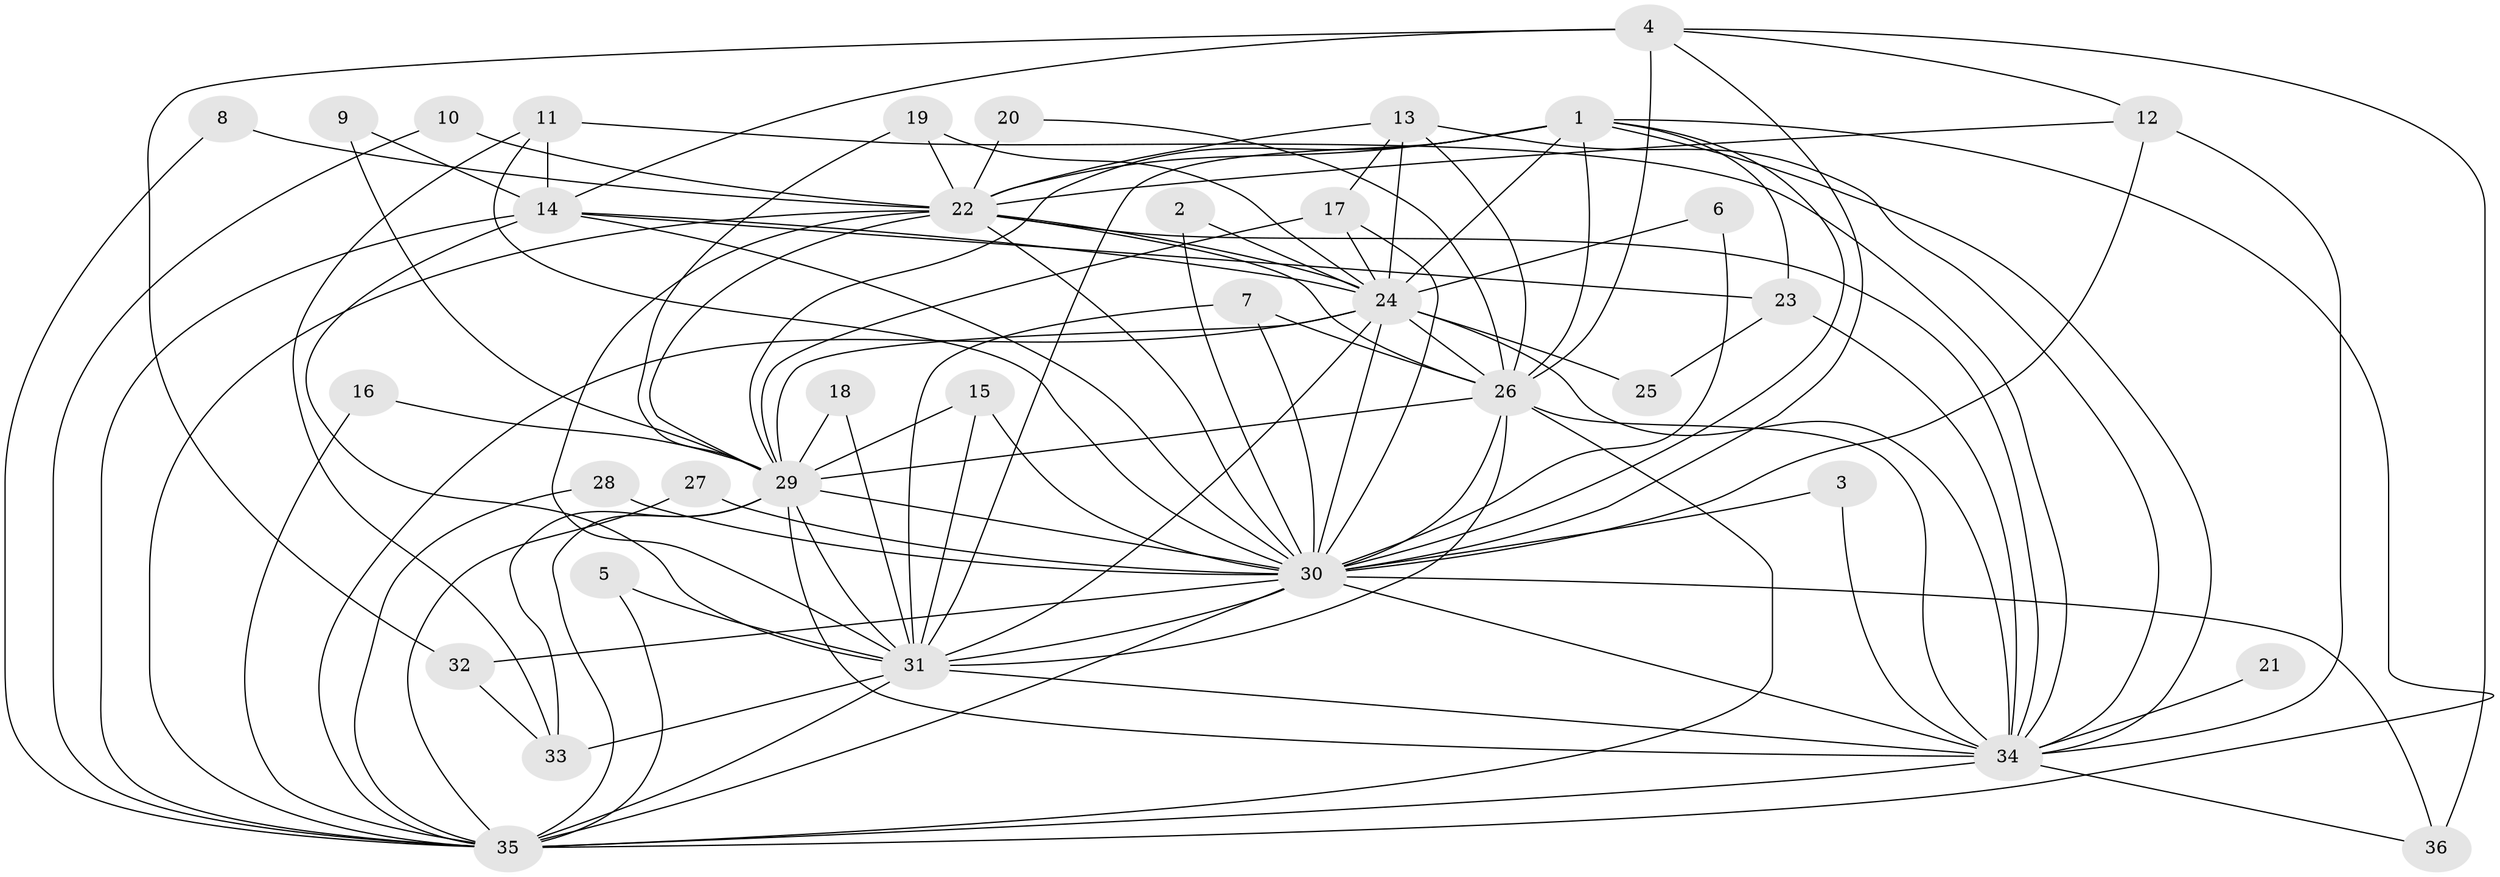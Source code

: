 // original degree distribution, {16: 0.028169014084507043, 18: 0.056338028169014086, 17: 0.014084507042253521, 20: 0.014084507042253521, 10: 0.014084507042253521, 21: 0.014084507042253521, 3: 0.22535211267605634, 2: 0.5070422535211268, 4: 0.08450704225352113, 7: 0.014084507042253521, 6: 0.014084507042253521, 5: 0.014084507042253521}
// Generated by graph-tools (version 1.1) at 2025/49/03/09/25 03:49:30]
// undirected, 36 vertices, 106 edges
graph export_dot {
graph [start="1"]
  node [color=gray90,style=filled];
  1;
  2;
  3;
  4;
  5;
  6;
  7;
  8;
  9;
  10;
  11;
  12;
  13;
  14;
  15;
  16;
  17;
  18;
  19;
  20;
  21;
  22;
  23;
  24;
  25;
  26;
  27;
  28;
  29;
  30;
  31;
  32;
  33;
  34;
  35;
  36;
  1 -- 22 [weight=1.0];
  1 -- 23 [weight=1.0];
  1 -- 24 [weight=1.0];
  1 -- 26 [weight=1.0];
  1 -- 29 [weight=1.0];
  1 -- 30 [weight=2.0];
  1 -- 31 [weight=1.0];
  1 -- 34 [weight=1.0];
  1 -- 35 [weight=1.0];
  2 -- 24 [weight=1.0];
  2 -- 30 [weight=1.0];
  3 -- 30 [weight=1.0];
  3 -- 34 [weight=1.0];
  4 -- 12 [weight=1.0];
  4 -- 14 [weight=2.0];
  4 -- 26 [weight=2.0];
  4 -- 30 [weight=2.0];
  4 -- 32 [weight=1.0];
  4 -- 36 [weight=1.0];
  5 -- 31 [weight=1.0];
  5 -- 35 [weight=1.0];
  6 -- 24 [weight=1.0];
  6 -- 30 [weight=1.0];
  7 -- 26 [weight=1.0];
  7 -- 30 [weight=1.0];
  7 -- 31 [weight=1.0];
  8 -- 22 [weight=1.0];
  8 -- 35 [weight=1.0];
  9 -- 14 [weight=1.0];
  9 -- 29 [weight=1.0];
  10 -- 22 [weight=1.0];
  10 -- 35 [weight=1.0];
  11 -- 14 [weight=1.0];
  11 -- 30 [weight=1.0];
  11 -- 33 [weight=1.0];
  11 -- 34 [weight=2.0];
  12 -- 22 [weight=1.0];
  12 -- 30 [weight=2.0];
  12 -- 34 [weight=1.0];
  13 -- 17 [weight=1.0];
  13 -- 22 [weight=1.0];
  13 -- 24 [weight=2.0];
  13 -- 26 [weight=1.0];
  13 -- 34 [weight=1.0];
  14 -- 23 [weight=1.0];
  14 -- 24 [weight=1.0];
  14 -- 30 [weight=1.0];
  14 -- 31 [weight=1.0];
  14 -- 35 [weight=1.0];
  15 -- 29 [weight=1.0];
  15 -- 30 [weight=1.0];
  15 -- 31 [weight=1.0];
  16 -- 29 [weight=1.0];
  16 -- 35 [weight=1.0];
  17 -- 24 [weight=1.0];
  17 -- 29 [weight=1.0];
  17 -- 30 [weight=1.0];
  18 -- 29 [weight=1.0];
  18 -- 31 [weight=1.0];
  19 -- 22 [weight=1.0];
  19 -- 24 [weight=1.0];
  19 -- 29 [weight=1.0];
  20 -- 22 [weight=2.0];
  20 -- 26 [weight=1.0];
  21 -- 34 [weight=1.0];
  22 -- 24 [weight=2.0];
  22 -- 26 [weight=1.0];
  22 -- 29 [weight=2.0];
  22 -- 30 [weight=3.0];
  22 -- 31 [weight=1.0];
  22 -- 34 [weight=1.0];
  22 -- 35 [weight=1.0];
  23 -- 25 [weight=1.0];
  23 -- 34 [weight=1.0];
  24 -- 25 [weight=1.0];
  24 -- 26 [weight=1.0];
  24 -- 29 [weight=1.0];
  24 -- 30 [weight=2.0];
  24 -- 31 [weight=1.0];
  24 -- 34 [weight=1.0];
  24 -- 35 [weight=1.0];
  26 -- 29 [weight=1.0];
  26 -- 30 [weight=2.0];
  26 -- 31 [weight=1.0];
  26 -- 34 [weight=1.0];
  26 -- 35 [weight=1.0];
  27 -- 30 [weight=1.0];
  27 -- 35 [weight=1.0];
  28 -- 30 [weight=1.0];
  28 -- 35 [weight=1.0];
  29 -- 30 [weight=3.0];
  29 -- 31 [weight=1.0];
  29 -- 33 [weight=1.0];
  29 -- 34 [weight=1.0];
  29 -- 35 [weight=1.0];
  30 -- 31 [weight=3.0];
  30 -- 32 [weight=1.0];
  30 -- 34 [weight=2.0];
  30 -- 35 [weight=2.0];
  30 -- 36 [weight=1.0];
  31 -- 33 [weight=2.0];
  31 -- 34 [weight=1.0];
  31 -- 35 [weight=1.0];
  32 -- 33 [weight=1.0];
  34 -- 35 [weight=1.0];
  34 -- 36 [weight=1.0];
}
